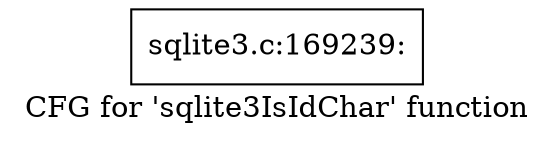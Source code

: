 digraph "CFG for 'sqlite3IsIdChar' function" {
	label="CFG for 'sqlite3IsIdChar' function";

	Node0x55c0fb8a4090 [shape=record,label="{sqlite3.c:169239:}"];
}
